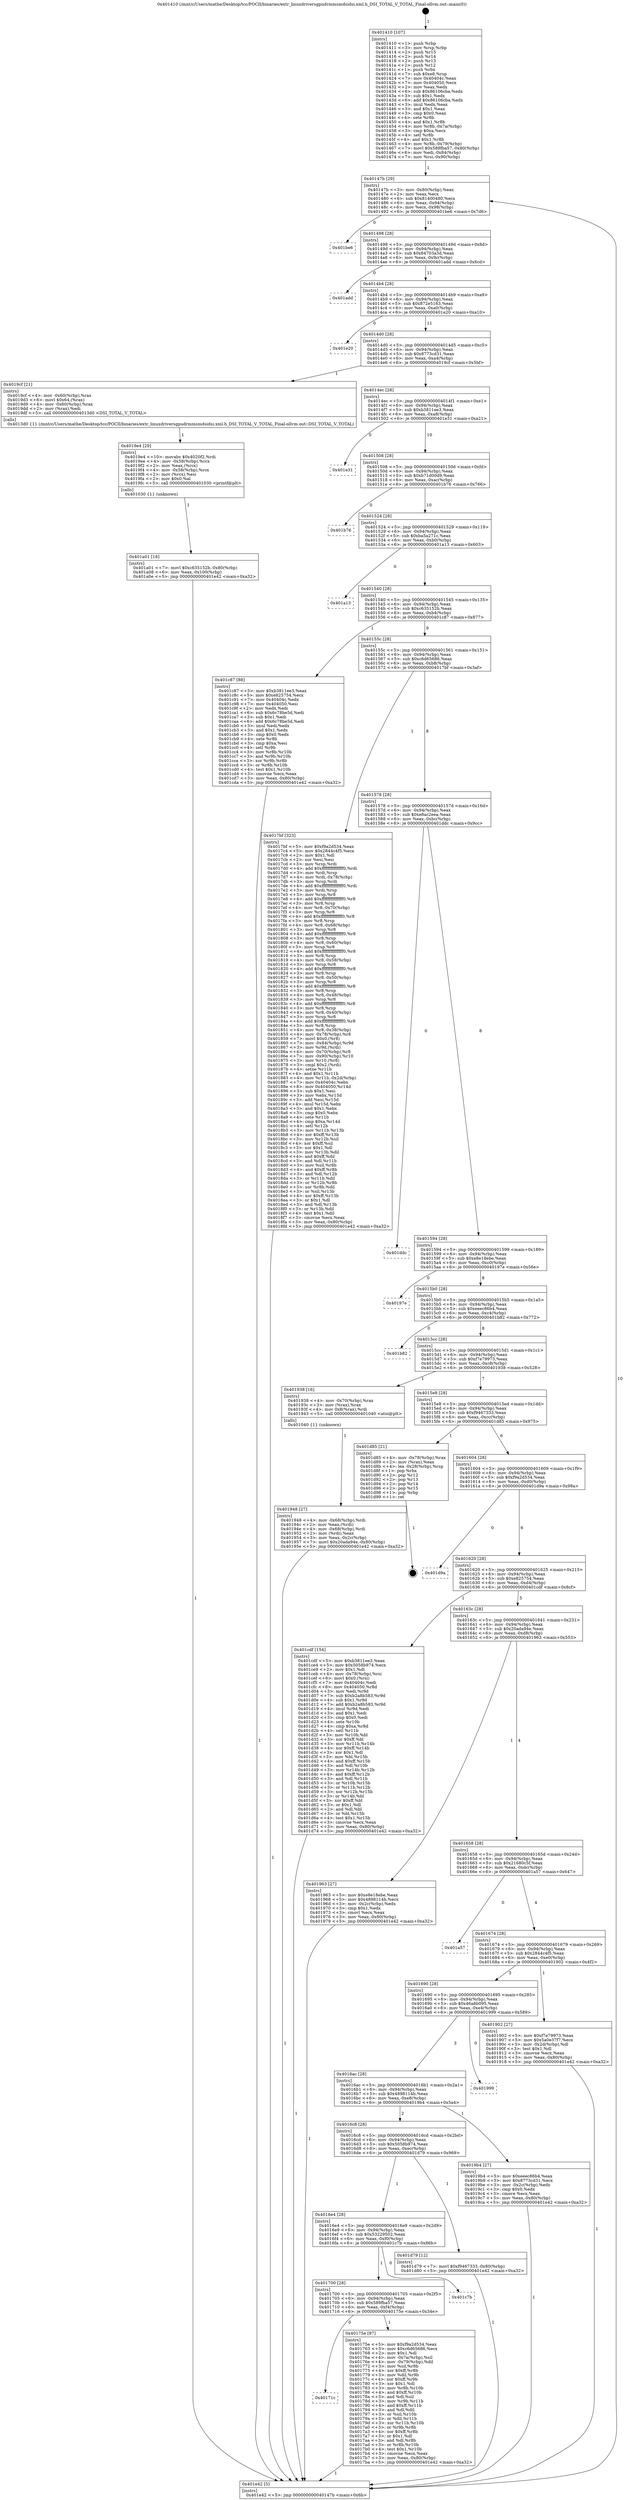digraph "0x401410" {
  label = "0x401410 (/mnt/c/Users/mathe/Desktop/tcc/POCII/binaries/extr_linuxdriversgpudrmmsmdsidsi.xml.h_DSI_TOTAL_V_TOTAL_Final-ollvm.out::main(0))"
  labelloc = "t"
  node[shape=record]

  Entry [label="",width=0.3,height=0.3,shape=circle,fillcolor=black,style=filled]
  "0x40147b" [label="{
     0x40147b [29]\l
     | [instrs]\l
     &nbsp;&nbsp;0x40147b \<+3\>: mov -0x80(%rbp),%eax\l
     &nbsp;&nbsp;0x40147e \<+2\>: mov %eax,%ecx\l
     &nbsp;&nbsp;0x401480 \<+6\>: sub $0x81400480,%ecx\l
     &nbsp;&nbsp;0x401486 \<+6\>: mov %eax,-0x94(%rbp)\l
     &nbsp;&nbsp;0x40148c \<+6\>: mov %ecx,-0x98(%rbp)\l
     &nbsp;&nbsp;0x401492 \<+6\>: je 0000000000401be6 \<main+0x7d6\>\l
  }"]
  "0x401be6" [label="{
     0x401be6\l
  }", style=dashed]
  "0x401498" [label="{
     0x401498 [28]\l
     | [instrs]\l
     &nbsp;&nbsp;0x401498 \<+5\>: jmp 000000000040149d \<main+0x8d\>\l
     &nbsp;&nbsp;0x40149d \<+6\>: mov -0x94(%rbp),%eax\l
     &nbsp;&nbsp;0x4014a3 \<+5\>: sub $0x84703a3d,%eax\l
     &nbsp;&nbsp;0x4014a8 \<+6\>: mov %eax,-0x9c(%rbp)\l
     &nbsp;&nbsp;0x4014ae \<+6\>: je 0000000000401add \<main+0x6cd\>\l
  }"]
  Exit [label="",width=0.3,height=0.3,shape=circle,fillcolor=black,style=filled,peripheries=2]
  "0x401add" [label="{
     0x401add\l
  }", style=dashed]
  "0x4014b4" [label="{
     0x4014b4 [28]\l
     | [instrs]\l
     &nbsp;&nbsp;0x4014b4 \<+5\>: jmp 00000000004014b9 \<main+0xa9\>\l
     &nbsp;&nbsp;0x4014b9 \<+6\>: mov -0x94(%rbp),%eax\l
     &nbsp;&nbsp;0x4014bf \<+5\>: sub $0x872e5163,%eax\l
     &nbsp;&nbsp;0x4014c4 \<+6\>: mov %eax,-0xa0(%rbp)\l
     &nbsp;&nbsp;0x4014ca \<+6\>: je 0000000000401e20 \<main+0xa10\>\l
  }"]
  "0x401a01" [label="{
     0x401a01 [18]\l
     | [instrs]\l
     &nbsp;&nbsp;0x401a01 \<+7\>: movl $0xc635152b,-0x80(%rbp)\l
     &nbsp;&nbsp;0x401a08 \<+6\>: mov %eax,-0x100(%rbp)\l
     &nbsp;&nbsp;0x401a0e \<+5\>: jmp 0000000000401e42 \<main+0xa32\>\l
  }"]
  "0x401e20" [label="{
     0x401e20\l
  }", style=dashed]
  "0x4014d0" [label="{
     0x4014d0 [28]\l
     | [instrs]\l
     &nbsp;&nbsp;0x4014d0 \<+5\>: jmp 00000000004014d5 \<main+0xc5\>\l
     &nbsp;&nbsp;0x4014d5 \<+6\>: mov -0x94(%rbp),%eax\l
     &nbsp;&nbsp;0x4014db \<+5\>: sub $0x8773cd31,%eax\l
     &nbsp;&nbsp;0x4014e0 \<+6\>: mov %eax,-0xa4(%rbp)\l
     &nbsp;&nbsp;0x4014e6 \<+6\>: je 00000000004019cf \<main+0x5bf\>\l
  }"]
  "0x4019e4" [label="{
     0x4019e4 [29]\l
     | [instrs]\l
     &nbsp;&nbsp;0x4019e4 \<+10\>: movabs $0x4020f2,%rdi\l
     &nbsp;&nbsp;0x4019ee \<+4\>: mov -0x58(%rbp),%rcx\l
     &nbsp;&nbsp;0x4019f2 \<+2\>: mov %eax,(%rcx)\l
     &nbsp;&nbsp;0x4019f4 \<+4\>: mov -0x58(%rbp),%rcx\l
     &nbsp;&nbsp;0x4019f8 \<+2\>: mov (%rcx),%esi\l
     &nbsp;&nbsp;0x4019fa \<+2\>: mov $0x0,%al\l
     &nbsp;&nbsp;0x4019fc \<+5\>: call 0000000000401030 \<printf@plt\>\l
     | [calls]\l
     &nbsp;&nbsp;0x401030 \{1\} (unknown)\l
  }"]
  "0x4019cf" [label="{
     0x4019cf [21]\l
     | [instrs]\l
     &nbsp;&nbsp;0x4019cf \<+4\>: mov -0x60(%rbp),%rax\l
     &nbsp;&nbsp;0x4019d3 \<+6\>: movl $0x64,(%rax)\l
     &nbsp;&nbsp;0x4019d9 \<+4\>: mov -0x60(%rbp),%rax\l
     &nbsp;&nbsp;0x4019dd \<+2\>: mov (%rax),%edi\l
     &nbsp;&nbsp;0x4019df \<+5\>: call 00000000004013d0 \<DSI_TOTAL_V_TOTAL\>\l
     | [calls]\l
     &nbsp;&nbsp;0x4013d0 \{1\} (/mnt/c/Users/mathe/Desktop/tcc/POCII/binaries/extr_linuxdriversgpudrmmsmdsidsi.xml.h_DSI_TOTAL_V_TOTAL_Final-ollvm.out::DSI_TOTAL_V_TOTAL)\l
  }"]
  "0x4014ec" [label="{
     0x4014ec [28]\l
     | [instrs]\l
     &nbsp;&nbsp;0x4014ec \<+5\>: jmp 00000000004014f1 \<main+0xe1\>\l
     &nbsp;&nbsp;0x4014f1 \<+6\>: mov -0x94(%rbp),%eax\l
     &nbsp;&nbsp;0x4014f7 \<+5\>: sub $0xb3811ee3,%eax\l
     &nbsp;&nbsp;0x4014fc \<+6\>: mov %eax,-0xa8(%rbp)\l
     &nbsp;&nbsp;0x401502 \<+6\>: je 0000000000401e31 \<main+0xa21\>\l
  }"]
  "0x401948" [label="{
     0x401948 [27]\l
     | [instrs]\l
     &nbsp;&nbsp;0x401948 \<+4\>: mov -0x68(%rbp),%rdi\l
     &nbsp;&nbsp;0x40194c \<+2\>: mov %eax,(%rdi)\l
     &nbsp;&nbsp;0x40194e \<+4\>: mov -0x68(%rbp),%rdi\l
     &nbsp;&nbsp;0x401952 \<+2\>: mov (%rdi),%eax\l
     &nbsp;&nbsp;0x401954 \<+3\>: mov %eax,-0x2c(%rbp)\l
     &nbsp;&nbsp;0x401957 \<+7\>: movl $0x20ada94e,-0x80(%rbp)\l
     &nbsp;&nbsp;0x40195e \<+5\>: jmp 0000000000401e42 \<main+0xa32\>\l
  }"]
  "0x401e31" [label="{
     0x401e31\l
  }", style=dashed]
  "0x401508" [label="{
     0x401508 [28]\l
     | [instrs]\l
     &nbsp;&nbsp;0x401508 \<+5\>: jmp 000000000040150d \<main+0xfd\>\l
     &nbsp;&nbsp;0x40150d \<+6\>: mov -0x94(%rbp),%eax\l
     &nbsp;&nbsp;0x401513 \<+5\>: sub $0xb71d00d9,%eax\l
     &nbsp;&nbsp;0x401518 \<+6\>: mov %eax,-0xac(%rbp)\l
     &nbsp;&nbsp;0x40151e \<+6\>: je 0000000000401b76 \<main+0x766\>\l
  }"]
  "0x401410" [label="{
     0x401410 [107]\l
     | [instrs]\l
     &nbsp;&nbsp;0x401410 \<+1\>: push %rbp\l
     &nbsp;&nbsp;0x401411 \<+3\>: mov %rsp,%rbp\l
     &nbsp;&nbsp;0x401414 \<+2\>: push %r15\l
     &nbsp;&nbsp;0x401416 \<+2\>: push %r14\l
     &nbsp;&nbsp;0x401418 \<+2\>: push %r13\l
     &nbsp;&nbsp;0x40141a \<+2\>: push %r12\l
     &nbsp;&nbsp;0x40141c \<+1\>: push %rbx\l
     &nbsp;&nbsp;0x40141d \<+7\>: sub $0xe8,%rsp\l
     &nbsp;&nbsp;0x401424 \<+7\>: mov 0x40404c,%eax\l
     &nbsp;&nbsp;0x40142b \<+7\>: mov 0x404050,%ecx\l
     &nbsp;&nbsp;0x401432 \<+2\>: mov %eax,%edx\l
     &nbsp;&nbsp;0x401434 \<+6\>: sub $0x86106cba,%edx\l
     &nbsp;&nbsp;0x40143a \<+3\>: sub $0x1,%edx\l
     &nbsp;&nbsp;0x40143d \<+6\>: add $0x86106cba,%edx\l
     &nbsp;&nbsp;0x401443 \<+3\>: imul %edx,%eax\l
     &nbsp;&nbsp;0x401446 \<+3\>: and $0x1,%eax\l
     &nbsp;&nbsp;0x401449 \<+3\>: cmp $0x0,%eax\l
     &nbsp;&nbsp;0x40144c \<+4\>: sete %r8b\l
     &nbsp;&nbsp;0x401450 \<+4\>: and $0x1,%r8b\l
     &nbsp;&nbsp;0x401454 \<+4\>: mov %r8b,-0x7a(%rbp)\l
     &nbsp;&nbsp;0x401458 \<+3\>: cmp $0xa,%ecx\l
     &nbsp;&nbsp;0x40145b \<+4\>: setl %r8b\l
     &nbsp;&nbsp;0x40145f \<+4\>: and $0x1,%r8b\l
     &nbsp;&nbsp;0x401463 \<+4\>: mov %r8b,-0x79(%rbp)\l
     &nbsp;&nbsp;0x401467 \<+7\>: movl $0x589fba57,-0x80(%rbp)\l
     &nbsp;&nbsp;0x40146e \<+6\>: mov %edi,-0x84(%rbp)\l
     &nbsp;&nbsp;0x401474 \<+7\>: mov %rsi,-0x90(%rbp)\l
  }"]
  "0x401b76" [label="{
     0x401b76\l
  }", style=dashed]
  "0x401524" [label="{
     0x401524 [28]\l
     | [instrs]\l
     &nbsp;&nbsp;0x401524 \<+5\>: jmp 0000000000401529 \<main+0x119\>\l
     &nbsp;&nbsp;0x401529 \<+6\>: mov -0x94(%rbp),%eax\l
     &nbsp;&nbsp;0x40152f \<+5\>: sub $0xba5a271c,%eax\l
     &nbsp;&nbsp;0x401534 \<+6\>: mov %eax,-0xb0(%rbp)\l
     &nbsp;&nbsp;0x40153a \<+6\>: je 0000000000401a13 \<main+0x603\>\l
  }"]
  "0x401e42" [label="{
     0x401e42 [5]\l
     | [instrs]\l
     &nbsp;&nbsp;0x401e42 \<+5\>: jmp 000000000040147b \<main+0x6b\>\l
  }"]
  "0x401a13" [label="{
     0x401a13\l
  }", style=dashed]
  "0x401540" [label="{
     0x401540 [28]\l
     | [instrs]\l
     &nbsp;&nbsp;0x401540 \<+5\>: jmp 0000000000401545 \<main+0x135\>\l
     &nbsp;&nbsp;0x401545 \<+6\>: mov -0x94(%rbp),%eax\l
     &nbsp;&nbsp;0x40154b \<+5\>: sub $0xc635152b,%eax\l
     &nbsp;&nbsp;0x401550 \<+6\>: mov %eax,-0xb4(%rbp)\l
     &nbsp;&nbsp;0x401556 \<+6\>: je 0000000000401c87 \<main+0x877\>\l
  }"]
  "0x40171c" [label="{
     0x40171c\l
  }", style=dashed]
  "0x401c87" [label="{
     0x401c87 [88]\l
     | [instrs]\l
     &nbsp;&nbsp;0x401c87 \<+5\>: mov $0xb3811ee3,%eax\l
     &nbsp;&nbsp;0x401c8c \<+5\>: mov $0xe825754,%ecx\l
     &nbsp;&nbsp;0x401c91 \<+7\>: mov 0x40404c,%edx\l
     &nbsp;&nbsp;0x401c98 \<+7\>: mov 0x404050,%esi\l
     &nbsp;&nbsp;0x401c9f \<+2\>: mov %edx,%edi\l
     &nbsp;&nbsp;0x401ca1 \<+6\>: sub $0x6c78be5d,%edi\l
     &nbsp;&nbsp;0x401ca7 \<+3\>: sub $0x1,%edi\l
     &nbsp;&nbsp;0x401caa \<+6\>: add $0x6c78be5d,%edi\l
     &nbsp;&nbsp;0x401cb0 \<+3\>: imul %edi,%edx\l
     &nbsp;&nbsp;0x401cb3 \<+3\>: and $0x1,%edx\l
     &nbsp;&nbsp;0x401cb6 \<+3\>: cmp $0x0,%edx\l
     &nbsp;&nbsp;0x401cb9 \<+4\>: sete %r8b\l
     &nbsp;&nbsp;0x401cbd \<+3\>: cmp $0xa,%esi\l
     &nbsp;&nbsp;0x401cc0 \<+4\>: setl %r9b\l
     &nbsp;&nbsp;0x401cc4 \<+3\>: mov %r8b,%r10b\l
     &nbsp;&nbsp;0x401cc7 \<+3\>: and %r9b,%r10b\l
     &nbsp;&nbsp;0x401cca \<+3\>: xor %r9b,%r8b\l
     &nbsp;&nbsp;0x401ccd \<+3\>: or %r8b,%r10b\l
     &nbsp;&nbsp;0x401cd0 \<+4\>: test $0x1,%r10b\l
     &nbsp;&nbsp;0x401cd4 \<+3\>: cmovne %ecx,%eax\l
     &nbsp;&nbsp;0x401cd7 \<+3\>: mov %eax,-0x80(%rbp)\l
     &nbsp;&nbsp;0x401cda \<+5\>: jmp 0000000000401e42 \<main+0xa32\>\l
  }"]
  "0x40155c" [label="{
     0x40155c [28]\l
     | [instrs]\l
     &nbsp;&nbsp;0x40155c \<+5\>: jmp 0000000000401561 \<main+0x151\>\l
     &nbsp;&nbsp;0x401561 \<+6\>: mov -0x94(%rbp),%eax\l
     &nbsp;&nbsp;0x401567 \<+5\>: sub $0xc6d65686,%eax\l
     &nbsp;&nbsp;0x40156c \<+6\>: mov %eax,-0xb8(%rbp)\l
     &nbsp;&nbsp;0x401572 \<+6\>: je 00000000004017bf \<main+0x3af\>\l
  }"]
  "0x40175e" [label="{
     0x40175e [97]\l
     | [instrs]\l
     &nbsp;&nbsp;0x40175e \<+5\>: mov $0xf9a2d534,%eax\l
     &nbsp;&nbsp;0x401763 \<+5\>: mov $0xc6d65686,%ecx\l
     &nbsp;&nbsp;0x401768 \<+2\>: mov $0x1,%dl\l
     &nbsp;&nbsp;0x40176a \<+4\>: mov -0x7a(%rbp),%sil\l
     &nbsp;&nbsp;0x40176e \<+4\>: mov -0x79(%rbp),%dil\l
     &nbsp;&nbsp;0x401772 \<+3\>: mov %sil,%r8b\l
     &nbsp;&nbsp;0x401775 \<+4\>: xor $0xff,%r8b\l
     &nbsp;&nbsp;0x401779 \<+3\>: mov %dil,%r9b\l
     &nbsp;&nbsp;0x40177c \<+4\>: xor $0xff,%r9b\l
     &nbsp;&nbsp;0x401780 \<+3\>: xor $0x1,%dl\l
     &nbsp;&nbsp;0x401783 \<+3\>: mov %r8b,%r10b\l
     &nbsp;&nbsp;0x401786 \<+4\>: and $0xff,%r10b\l
     &nbsp;&nbsp;0x40178a \<+3\>: and %dl,%sil\l
     &nbsp;&nbsp;0x40178d \<+3\>: mov %r9b,%r11b\l
     &nbsp;&nbsp;0x401790 \<+4\>: and $0xff,%r11b\l
     &nbsp;&nbsp;0x401794 \<+3\>: and %dl,%dil\l
     &nbsp;&nbsp;0x401797 \<+3\>: or %sil,%r10b\l
     &nbsp;&nbsp;0x40179a \<+3\>: or %dil,%r11b\l
     &nbsp;&nbsp;0x40179d \<+3\>: xor %r11b,%r10b\l
     &nbsp;&nbsp;0x4017a0 \<+3\>: or %r9b,%r8b\l
     &nbsp;&nbsp;0x4017a3 \<+4\>: xor $0xff,%r8b\l
     &nbsp;&nbsp;0x4017a7 \<+3\>: or $0x1,%dl\l
     &nbsp;&nbsp;0x4017aa \<+3\>: and %dl,%r8b\l
     &nbsp;&nbsp;0x4017ad \<+3\>: or %r8b,%r10b\l
     &nbsp;&nbsp;0x4017b0 \<+4\>: test $0x1,%r10b\l
     &nbsp;&nbsp;0x4017b4 \<+3\>: cmovne %ecx,%eax\l
     &nbsp;&nbsp;0x4017b7 \<+3\>: mov %eax,-0x80(%rbp)\l
     &nbsp;&nbsp;0x4017ba \<+5\>: jmp 0000000000401e42 \<main+0xa32\>\l
  }"]
  "0x4017bf" [label="{
     0x4017bf [323]\l
     | [instrs]\l
     &nbsp;&nbsp;0x4017bf \<+5\>: mov $0xf9a2d534,%eax\l
     &nbsp;&nbsp;0x4017c4 \<+5\>: mov $0x2844c4f5,%ecx\l
     &nbsp;&nbsp;0x4017c9 \<+2\>: mov $0x1,%dl\l
     &nbsp;&nbsp;0x4017cb \<+2\>: xor %esi,%esi\l
     &nbsp;&nbsp;0x4017cd \<+3\>: mov %rsp,%rdi\l
     &nbsp;&nbsp;0x4017d0 \<+4\>: add $0xfffffffffffffff0,%rdi\l
     &nbsp;&nbsp;0x4017d4 \<+3\>: mov %rdi,%rsp\l
     &nbsp;&nbsp;0x4017d7 \<+4\>: mov %rdi,-0x78(%rbp)\l
     &nbsp;&nbsp;0x4017db \<+3\>: mov %rsp,%rdi\l
     &nbsp;&nbsp;0x4017de \<+4\>: add $0xfffffffffffffff0,%rdi\l
     &nbsp;&nbsp;0x4017e2 \<+3\>: mov %rdi,%rsp\l
     &nbsp;&nbsp;0x4017e5 \<+3\>: mov %rsp,%r8\l
     &nbsp;&nbsp;0x4017e8 \<+4\>: add $0xfffffffffffffff0,%r8\l
     &nbsp;&nbsp;0x4017ec \<+3\>: mov %r8,%rsp\l
     &nbsp;&nbsp;0x4017ef \<+4\>: mov %r8,-0x70(%rbp)\l
     &nbsp;&nbsp;0x4017f3 \<+3\>: mov %rsp,%r8\l
     &nbsp;&nbsp;0x4017f6 \<+4\>: add $0xfffffffffffffff0,%r8\l
     &nbsp;&nbsp;0x4017fa \<+3\>: mov %r8,%rsp\l
     &nbsp;&nbsp;0x4017fd \<+4\>: mov %r8,-0x68(%rbp)\l
     &nbsp;&nbsp;0x401801 \<+3\>: mov %rsp,%r8\l
     &nbsp;&nbsp;0x401804 \<+4\>: add $0xfffffffffffffff0,%r8\l
     &nbsp;&nbsp;0x401808 \<+3\>: mov %r8,%rsp\l
     &nbsp;&nbsp;0x40180b \<+4\>: mov %r8,-0x60(%rbp)\l
     &nbsp;&nbsp;0x40180f \<+3\>: mov %rsp,%r8\l
     &nbsp;&nbsp;0x401812 \<+4\>: add $0xfffffffffffffff0,%r8\l
     &nbsp;&nbsp;0x401816 \<+3\>: mov %r8,%rsp\l
     &nbsp;&nbsp;0x401819 \<+4\>: mov %r8,-0x58(%rbp)\l
     &nbsp;&nbsp;0x40181d \<+3\>: mov %rsp,%r8\l
     &nbsp;&nbsp;0x401820 \<+4\>: add $0xfffffffffffffff0,%r8\l
     &nbsp;&nbsp;0x401824 \<+3\>: mov %r8,%rsp\l
     &nbsp;&nbsp;0x401827 \<+4\>: mov %r8,-0x50(%rbp)\l
     &nbsp;&nbsp;0x40182b \<+3\>: mov %rsp,%r8\l
     &nbsp;&nbsp;0x40182e \<+4\>: add $0xfffffffffffffff0,%r8\l
     &nbsp;&nbsp;0x401832 \<+3\>: mov %r8,%rsp\l
     &nbsp;&nbsp;0x401835 \<+4\>: mov %r8,-0x48(%rbp)\l
     &nbsp;&nbsp;0x401839 \<+3\>: mov %rsp,%r8\l
     &nbsp;&nbsp;0x40183c \<+4\>: add $0xfffffffffffffff0,%r8\l
     &nbsp;&nbsp;0x401840 \<+3\>: mov %r8,%rsp\l
     &nbsp;&nbsp;0x401843 \<+4\>: mov %r8,-0x40(%rbp)\l
     &nbsp;&nbsp;0x401847 \<+3\>: mov %rsp,%r8\l
     &nbsp;&nbsp;0x40184a \<+4\>: add $0xfffffffffffffff0,%r8\l
     &nbsp;&nbsp;0x40184e \<+3\>: mov %r8,%rsp\l
     &nbsp;&nbsp;0x401851 \<+4\>: mov %r8,-0x38(%rbp)\l
     &nbsp;&nbsp;0x401855 \<+4\>: mov -0x78(%rbp),%r8\l
     &nbsp;&nbsp;0x401859 \<+7\>: movl $0x0,(%r8)\l
     &nbsp;&nbsp;0x401860 \<+7\>: mov -0x84(%rbp),%r9d\l
     &nbsp;&nbsp;0x401867 \<+3\>: mov %r9d,(%rdi)\l
     &nbsp;&nbsp;0x40186a \<+4\>: mov -0x70(%rbp),%r8\l
     &nbsp;&nbsp;0x40186e \<+7\>: mov -0x90(%rbp),%r10\l
     &nbsp;&nbsp;0x401875 \<+3\>: mov %r10,(%r8)\l
     &nbsp;&nbsp;0x401878 \<+3\>: cmpl $0x2,(%rdi)\l
     &nbsp;&nbsp;0x40187b \<+4\>: setne %r11b\l
     &nbsp;&nbsp;0x40187f \<+4\>: and $0x1,%r11b\l
     &nbsp;&nbsp;0x401883 \<+4\>: mov %r11b,-0x2d(%rbp)\l
     &nbsp;&nbsp;0x401887 \<+7\>: mov 0x40404c,%ebx\l
     &nbsp;&nbsp;0x40188e \<+8\>: mov 0x404050,%r14d\l
     &nbsp;&nbsp;0x401896 \<+3\>: sub $0x1,%esi\l
     &nbsp;&nbsp;0x401899 \<+3\>: mov %ebx,%r15d\l
     &nbsp;&nbsp;0x40189c \<+3\>: add %esi,%r15d\l
     &nbsp;&nbsp;0x40189f \<+4\>: imul %r15d,%ebx\l
     &nbsp;&nbsp;0x4018a3 \<+3\>: and $0x1,%ebx\l
     &nbsp;&nbsp;0x4018a6 \<+3\>: cmp $0x0,%ebx\l
     &nbsp;&nbsp;0x4018a9 \<+4\>: sete %r11b\l
     &nbsp;&nbsp;0x4018ad \<+4\>: cmp $0xa,%r14d\l
     &nbsp;&nbsp;0x4018b1 \<+4\>: setl %r12b\l
     &nbsp;&nbsp;0x4018b5 \<+3\>: mov %r11b,%r13b\l
     &nbsp;&nbsp;0x4018b8 \<+4\>: xor $0xff,%r13b\l
     &nbsp;&nbsp;0x4018bc \<+3\>: mov %r12b,%sil\l
     &nbsp;&nbsp;0x4018bf \<+4\>: xor $0xff,%sil\l
     &nbsp;&nbsp;0x4018c3 \<+3\>: xor $0x1,%dl\l
     &nbsp;&nbsp;0x4018c6 \<+3\>: mov %r13b,%dil\l
     &nbsp;&nbsp;0x4018c9 \<+4\>: and $0xff,%dil\l
     &nbsp;&nbsp;0x4018cd \<+3\>: and %dl,%r11b\l
     &nbsp;&nbsp;0x4018d0 \<+3\>: mov %sil,%r8b\l
     &nbsp;&nbsp;0x4018d3 \<+4\>: and $0xff,%r8b\l
     &nbsp;&nbsp;0x4018d7 \<+3\>: and %dl,%r12b\l
     &nbsp;&nbsp;0x4018da \<+3\>: or %r11b,%dil\l
     &nbsp;&nbsp;0x4018dd \<+3\>: or %r12b,%r8b\l
     &nbsp;&nbsp;0x4018e0 \<+3\>: xor %r8b,%dil\l
     &nbsp;&nbsp;0x4018e3 \<+3\>: or %sil,%r13b\l
     &nbsp;&nbsp;0x4018e6 \<+4\>: xor $0xff,%r13b\l
     &nbsp;&nbsp;0x4018ea \<+3\>: or $0x1,%dl\l
     &nbsp;&nbsp;0x4018ed \<+3\>: and %dl,%r13b\l
     &nbsp;&nbsp;0x4018f0 \<+3\>: or %r13b,%dil\l
     &nbsp;&nbsp;0x4018f3 \<+4\>: test $0x1,%dil\l
     &nbsp;&nbsp;0x4018f7 \<+3\>: cmovne %ecx,%eax\l
     &nbsp;&nbsp;0x4018fa \<+3\>: mov %eax,-0x80(%rbp)\l
     &nbsp;&nbsp;0x4018fd \<+5\>: jmp 0000000000401e42 \<main+0xa32\>\l
  }"]
  "0x401578" [label="{
     0x401578 [28]\l
     | [instrs]\l
     &nbsp;&nbsp;0x401578 \<+5\>: jmp 000000000040157d \<main+0x16d\>\l
     &nbsp;&nbsp;0x40157d \<+6\>: mov -0x94(%rbp),%eax\l
     &nbsp;&nbsp;0x401583 \<+5\>: sub $0xe8ac2eea,%eax\l
     &nbsp;&nbsp;0x401588 \<+6\>: mov %eax,-0xbc(%rbp)\l
     &nbsp;&nbsp;0x40158e \<+6\>: je 0000000000401ddc \<main+0x9cc\>\l
  }"]
  "0x401700" [label="{
     0x401700 [28]\l
     | [instrs]\l
     &nbsp;&nbsp;0x401700 \<+5\>: jmp 0000000000401705 \<main+0x2f5\>\l
     &nbsp;&nbsp;0x401705 \<+6\>: mov -0x94(%rbp),%eax\l
     &nbsp;&nbsp;0x40170b \<+5\>: sub $0x589fba57,%eax\l
     &nbsp;&nbsp;0x401710 \<+6\>: mov %eax,-0xf4(%rbp)\l
     &nbsp;&nbsp;0x401716 \<+6\>: je 000000000040175e \<main+0x34e\>\l
  }"]
  "0x401ddc" [label="{
     0x401ddc\l
  }", style=dashed]
  "0x401594" [label="{
     0x401594 [28]\l
     | [instrs]\l
     &nbsp;&nbsp;0x401594 \<+5\>: jmp 0000000000401599 \<main+0x189\>\l
     &nbsp;&nbsp;0x401599 \<+6\>: mov -0x94(%rbp),%eax\l
     &nbsp;&nbsp;0x40159f \<+5\>: sub $0xe8e18ebe,%eax\l
     &nbsp;&nbsp;0x4015a4 \<+6\>: mov %eax,-0xc0(%rbp)\l
     &nbsp;&nbsp;0x4015aa \<+6\>: je 000000000040197e \<main+0x56e\>\l
  }"]
  "0x401c7b" [label="{
     0x401c7b\l
  }", style=dashed]
  "0x40197e" [label="{
     0x40197e\l
  }", style=dashed]
  "0x4015b0" [label="{
     0x4015b0 [28]\l
     | [instrs]\l
     &nbsp;&nbsp;0x4015b0 \<+5\>: jmp 00000000004015b5 \<main+0x1a5\>\l
     &nbsp;&nbsp;0x4015b5 \<+6\>: mov -0x94(%rbp),%eax\l
     &nbsp;&nbsp;0x4015bb \<+5\>: sub $0xeeec86b4,%eax\l
     &nbsp;&nbsp;0x4015c0 \<+6\>: mov %eax,-0xc4(%rbp)\l
     &nbsp;&nbsp;0x4015c6 \<+6\>: je 0000000000401b82 \<main+0x772\>\l
  }"]
  "0x4016e4" [label="{
     0x4016e4 [28]\l
     | [instrs]\l
     &nbsp;&nbsp;0x4016e4 \<+5\>: jmp 00000000004016e9 \<main+0x2d9\>\l
     &nbsp;&nbsp;0x4016e9 \<+6\>: mov -0x94(%rbp),%eax\l
     &nbsp;&nbsp;0x4016ef \<+5\>: sub $0x53229502,%eax\l
     &nbsp;&nbsp;0x4016f4 \<+6\>: mov %eax,-0xf0(%rbp)\l
     &nbsp;&nbsp;0x4016fa \<+6\>: je 0000000000401c7b \<main+0x86b\>\l
  }"]
  "0x401b82" [label="{
     0x401b82\l
  }", style=dashed]
  "0x4015cc" [label="{
     0x4015cc [28]\l
     | [instrs]\l
     &nbsp;&nbsp;0x4015cc \<+5\>: jmp 00000000004015d1 \<main+0x1c1\>\l
     &nbsp;&nbsp;0x4015d1 \<+6\>: mov -0x94(%rbp),%eax\l
     &nbsp;&nbsp;0x4015d7 \<+5\>: sub $0xf7e79973,%eax\l
     &nbsp;&nbsp;0x4015dc \<+6\>: mov %eax,-0xc8(%rbp)\l
     &nbsp;&nbsp;0x4015e2 \<+6\>: je 0000000000401938 \<main+0x528\>\l
  }"]
  "0x401d79" [label="{
     0x401d79 [12]\l
     | [instrs]\l
     &nbsp;&nbsp;0x401d79 \<+7\>: movl $0xf9467333,-0x80(%rbp)\l
     &nbsp;&nbsp;0x401d80 \<+5\>: jmp 0000000000401e42 \<main+0xa32\>\l
  }"]
  "0x401938" [label="{
     0x401938 [16]\l
     | [instrs]\l
     &nbsp;&nbsp;0x401938 \<+4\>: mov -0x70(%rbp),%rax\l
     &nbsp;&nbsp;0x40193c \<+3\>: mov (%rax),%rax\l
     &nbsp;&nbsp;0x40193f \<+4\>: mov 0x8(%rax),%rdi\l
     &nbsp;&nbsp;0x401943 \<+5\>: call 0000000000401040 \<atoi@plt\>\l
     | [calls]\l
     &nbsp;&nbsp;0x401040 \{1\} (unknown)\l
  }"]
  "0x4015e8" [label="{
     0x4015e8 [28]\l
     | [instrs]\l
     &nbsp;&nbsp;0x4015e8 \<+5\>: jmp 00000000004015ed \<main+0x1dd\>\l
     &nbsp;&nbsp;0x4015ed \<+6\>: mov -0x94(%rbp),%eax\l
     &nbsp;&nbsp;0x4015f3 \<+5\>: sub $0xf9467333,%eax\l
     &nbsp;&nbsp;0x4015f8 \<+6\>: mov %eax,-0xcc(%rbp)\l
     &nbsp;&nbsp;0x4015fe \<+6\>: je 0000000000401d85 \<main+0x975\>\l
  }"]
  "0x4016c8" [label="{
     0x4016c8 [28]\l
     | [instrs]\l
     &nbsp;&nbsp;0x4016c8 \<+5\>: jmp 00000000004016cd \<main+0x2bd\>\l
     &nbsp;&nbsp;0x4016cd \<+6\>: mov -0x94(%rbp),%eax\l
     &nbsp;&nbsp;0x4016d3 \<+5\>: sub $0x5058b974,%eax\l
     &nbsp;&nbsp;0x4016d8 \<+6\>: mov %eax,-0xec(%rbp)\l
     &nbsp;&nbsp;0x4016de \<+6\>: je 0000000000401d79 \<main+0x969\>\l
  }"]
  "0x401d85" [label="{
     0x401d85 [21]\l
     | [instrs]\l
     &nbsp;&nbsp;0x401d85 \<+4\>: mov -0x78(%rbp),%rax\l
     &nbsp;&nbsp;0x401d89 \<+2\>: mov (%rax),%eax\l
     &nbsp;&nbsp;0x401d8b \<+4\>: lea -0x28(%rbp),%rsp\l
     &nbsp;&nbsp;0x401d8f \<+1\>: pop %rbx\l
     &nbsp;&nbsp;0x401d90 \<+2\>: pop %r12\l
     &nbsp;&nbsp;0x401d92 \<+2\>: pop %r13\l
     &nbsp;&nbsp;0x401d94 \<+2\>: pop %r14\l
     &nbsp;&nbsp;0x401d96 \<+2\>: pop %r15\l
     &nbsp;&nbsp;0x401d98 \<+1\>: pop %rbp\l
     &nbsp;&nbsp;0x401d99 \<+1\>: ret\l
  }"]
  "0x401604" [label="{
     0x401604 [28]\l
     | [instrs]\l
     &nbsp;&nbsp;0x401604 \<+5\>: jmp 0000000000401609 \<main+0x1f9\>\l
     &nbsp;&nbsp;0x401609 \<+6\>: mov -0x94(%rbp),%eax\l
     &nbsp;&nbsp;0x40160f \<+5\>: sub $0xf9a2d534,%eax\l
     &nbsp;&nbsp;0x401614 \<+6\>: mov %eax,-0xd0(%rbp)\l
     &nbsp;&nbsp;0x40161a \<+6\>: je 0000000000401d9a \<main+0x98a\>\l
  }"]
  "0x4019b4" [label="{
     0x4019b4 [27]\l
     | [instrs]\l
     &nbsp;&nbsp;0x4019b4 \<+5\>: mov $0xeeec86b4,%eax\l
     &nbsp;&nbsp;0x4019b9 \<+5\>: mov $0x8773cd31,%ecx\l
     &nbsp;&nbsp;0x4019be \<+3\>: mov -0x2c(%rbp),%edx\l
     &nbsp;&nbsp;0x4019c1 \<+3\>: cmp $0x0,%edx\l
     &nbsp;&nbsp;0x4019c4 \<+3\>: cmove %ecx,%eax\l
     &nbsp;&nbsp;0x4019c7 \<+3\>: mov %eax,-0x80(%rbp)\l
     &nbsp;&nbsp;0x4019ca \<+5\>: jmp 0000000000401e42 \<main+0xa32\>\l
  }"]
  "0x401d9a" [label="{
     0x401d9a\l
  }", style=dashed]
  "0x401620" [label="{
     0x401620 [28]\l
     | [instrs]\l
     &nbsp;&nbsp;0x401620 \<+5\>: jmp 0000000000401625 \<main+0x215\>\l
     &nbsp;&nbsp;0x401625 \<+6\>: mov -0x94(%rbp),%eax\l
     &nbsp;&nbsp;0x40162b \<+5\>: sub $0xe825754,%eax\l
     &nbsp;&nbsp;0x401630 \<+6\>: mov %eax,-0xd4(%rbp)\l
     &nbsp;&nbsp;0x401636 \<+6\>: je 0000000000401cdf \<main+0x8cf\>\l
  }"]
  "0x4016ac" [label="{
     0x4016ac [28]\l
     | [instrs]\l
     &nbsp;&nbsp;0x4016ac \<+5\>: jmp 00000000004016b1 \<main+0x2a1\>\l
     &nbsp;&nbsp;0x4016b1 \<+6\>: mov -0x94(%rbp),%eax\l
     &nbsp;&nbsp;0x4016b7 \<+5\>: sub $0x4898114b,%eax\l
     &nbsp;&nbsp;0x4016bc \<+6\>: mov %eax,-0xe8(%rbp)\l
     &nbsp;&nbsp;0x4016c2 \<+6\>: je 00000000004019b4 \<main+0x5a4\>\l
  }"]
  "0x401cdf" [label="{
     0x401cdf [154]\l
     | [instrs]\l
     &nbsp;&nbsp;0x401cdf \<+5\>: mov $0xb3811ee3,%eax\l
     &nbsp;&nbsp;0x401ce4 \<+5\>: mov $0x5058b974,%ecx\l
     &nbsp;&nbsp;0x401ce9 \<+2\>: mov $0x1,%dl\l
     &nbsp;&nbsp;0x401ceb \<+4\>: mov -0x78(%rbp),%rsi\l
     &nbsp;&nbsp;0x401cef \<+6\>: movl $0x0,(%rsi)\l
     &nbsp;&nbsp;0x401cf5 \<+7\>: mov 0x40404c,%edi\l
     &nbsp;&nbsp;0x401cfc \<+8\>: mov 0x404050,%r8d\l
     &nbsp;&nbsp;0x401d04 \<+3\>: mov %edi,%r9d\l
     &nbsp;&nbsp;0x401d07 \<+7\>: sub $0xb2a8b583,%r9d\l
     &nbsp;&nbsp;0x401d0e \<+4\>: sub $0x1,%r9d\l
     &nbsp;&nbsp;0x401d12 \<+7\>: add $0xb2a8b583,%r9d\l
     &nbsp;&nbsp;0x401d19 \<+4\>: imul %r9d,%edi\l
     &nbsp;&nbsp;0x401d1d \<+3\>: and $0x1,%edi\l
     &nbsp;&nbsp;0x401d20 \<+3\>: cmp $0x0,%edi\l
     &nbsp;&nbsp;0x401d23 \<+4\>: sete %r10b\l
     &nbsp;&nbsp;0x401d27 \<+4\>: cmp $0xa,%r8d\l
     &nbsp;&nbsp;0x401d2b \<+4\>: setl %r11b\l
     &nbsp;&nbsp;0x401d2f \<+3\>: mov %r10b,%bl\l
     &nbsp;&nbsp;0x401d32 \<+3\>: xor $0xff,%bl\l
     &nbsp;&nbsp;0x401d35 \<+3\>: mov %r11b,%r14b\l
     &nbsp;&nbsp;0x401d38 \<+4\>: xor $0xff,%r14b\l
     &nbsp;&nbsp;0x401d3c \<+3\>: xor $0x1,%dl\l
     &nbsp;&nbsp;0x401d3f \<+3\>: mov %bl,%r15b\l
     &nbsp;&nbsp;0x401d42 \<+4\>: and $0xff,%r15b\l
     &nbsp;&nbsp;0x401d46 \<+3\>: and %dl,%r10b\l
     &nbsp;&nbsp;0x401d49 \<+3\>: mov %r14b,%r12b\l
     &nbsp;&nbsp;0x401d4c \<+4\>: and $0xff,%r12b\l
     &nbsp;&nbsp;0x401d50 \<+3\>: and %dl,%r11b\l
     &nbsp;&nbsp;0x401d53 \<+3\>: or %r10b,%r15b\l
     &nbsp;&nbsp;0x401d56 \<+3\>: or %r11b,%r12b\l
     &nbsp;&nbsp;0x401d59 \<+3\>: xor %r12b,%r15b\l
     &nbsp;&nbsp;0x401d5c \<+3\>: or %r14b,%bl\l
     &nbsp;&nbsp;0x401d5f \<+3\>: xor $0xff,%bl\l
     &nbsp;&nbsp;0x401d62 \<+3\>: or $0x1,%dl\l
     &nbsp;&nbsp;0x401d65 \<+2\>: and %dl,%bl\l
     &nbsp;&nbsp;0x401d67 \<+3\>: or %bl,%r15b\l
     &nbsp;&nbsp;0x401d6a \<+4\>: test $0x1,%r15b\l
     &nbsp;&nbsp;0x401d6e \<+3\>: cmovne %ecx,%eax\l
     &nbsp;&nbsp;0x401d71 \<+3\>: mov %eax,-0x80(%rbp)\l
     &nbsp;&nbsp;0x401d74 \<+5\>: jmp 0000000000401e42 \<main+0xa32\>\l
  }"]
  "0x40163c" [label="{
     0x40163c [28]\l
     | [instrs]\l
     &nbsp;&nbsp;0x40163c \<+5\>: jmp 0000000000401641 \<main+0x231\>\l
     &nbsp;&nbsp;0x401641 \<+6\>: mov -0x94(%rbp),%eax\l
     &nbsp;&nbsp;0x401647 \<+5\>: sub $0x20ada94e,%eax\l
     &nbsp;&nbsp;0x40164c \<+6\>: mov %eax,-0xd8(%rbp)\l
     &nbsp;&nbsp;0x401652 \<+6\>: je 0000000000401963 \<main+0x553\>\l
  }"]
  "0x401999" [label="{
     0x401999\l
  }", style=dashed]
  "0x401963" [label="{
     0x401963 [27]\l
     | [instrs]\l
     &nbsp;&nbsp;0x401963 \<+5\>: mov $0xe8e18ebe,%eax\l
     &nbsp;&nbsp;0x401968 \<+5\>: mov $0x4898114b,%ecx\l
     &nbsp;&nbsp;0x40196d \<+3\>: mov -0x2c(%rbp),%edx\l
     &nbsp;&nbsp;0x401970 \<+3\>: cmp $0x1,%edx\l
     &nbsp;&nbsp;0x401973 \<+3\>: cmovl %ecx,%eax\l
     &nbsp;&nbsp;0x401976 \<+3\>: mov %eax,-0x80(%rbp)\l
     &nbsp;&nbsp;0x401979 \<+5\>: jmp 0000000000401e42 \<main+0xa32\>\l
  }"]
  "0x401658" [label="{
     0x401658 [28]\l
     | [instrs]\l
     &nbsp;&nbsp;0x401658 \<+5\>: jmp 000000000040165d \<main+0x24d\>\l
     &nbsp;&nbsp;0x40165d \<+6\>: mov -0x94(%rbp),%eax\l
     &nbsp;&nbsp;0x401663 \<+5\>: sub $0x21680c5f,%eax\l
     &nbsp;&nbsp;0x401668 \<+6\>: mov %eax,-0xdc(%rbp)\l
     &nbsp;&nbsp;0x40166e \<+6\>: je 0000000000401a57 \<main+0x647\>\l
  }"]
  "0x401690" [label="{
     0x401690 [28]\l
     | [instrs]\l
     &nbsp;&nbsp;0x401690 \<+5\>: jmp 0000000000401695 \<main+0x285\>\l
     &nbsp;&nbsp;0x401695 \<+6\>: mov -0x94(%rbp),%eax\l
     &nbsp;&nbsp;0x40169b \<+5\>: sub $0x46a8b095,%eax\l
     &nbsp;&nbsp;0x4016a0 \<+6\>: mov %eax,-0xe4(%rbp)\l
     &nbsp;&nbsp;0x4016a6 \<+6\>: je 0000000000401999 \<main+0x589\>\l
  }"]
  "0x401a57" [label="{
     0x401a57\l
  }", style=dashed]
  "0x401674" [label="{
     0x401674 [28]\l
     | [instrs]\l
     &nbsp;&nbsp;0x401674 \<+5\>: jmp 0000000000401679 \<main+0x269\>\l
     &nbsp;&nbsp;0x401679 \<+6\>: mov -0x94(%rbp),%eax\l
     &nbsp;&nbsp;0x40167f \<+5\>: sub $0x2844c4f5,%eax\l
     &nbsp;&nbsp;0x401684 \<+6\>: mov %eax,-0xe0(%rbp)\l
     &nbsp;&nbsp;0x40168a \<+6\>: je 0000000000401902 \<main+0x4f2\>\l
  }"]
  "0x401902" [label="{
     0x401902 [27]\l
     | [instrs]\l
     &nbsp;&nbsp;0x401902 \<+5\>: mov $0xf7e79973,%eax\l
     &nbsp;&nbsp;0x401907 \<+5\>: mov $0x5a0e37f7,%ecx\l
     &nbsp;&nbsp;0x40190c \<+3\>: mov -0x2d(%rbp),%dl\l
     &nbsp;&nbsp;0x40190f \<+3\>: test $0x1,%dl\l
     &nbsp;&nbsp;0x401912 \<+3\>: cmovne %ecx,%eax\l
     &nbsp;&nbsp;0x401915 \<+3\>: mov %eax,-0x80(%rbp)\l
     &nbsp;&nbsp;0x401918 \<+5\>: jmp 0000000000401e42 \<main+0xa32\>\l
  }"]
  Entry -> "0x401410" [label=" 1"]
  "0x40147b" -> "0x401be6" [label=" 0"]
  "0x40147b" -> "0x401498" [label=" 11"]
  "0x401d85" -> Exit [label=" 1"]
  "0x401498" -> "0x401add" [label=" 0"]
  "0x401498" -> "0x4014b4" [label=" 11"]
  "0x401d79" -> "0x401e42" [label=" 1"]
  "0x4014b4" -> "0x401e20" [label=" 0"]
  "0x4014b4" -> "0x4014d0" [label=" 11"]
  "0x401cdf" -> "0x401e42" [label=" 1"]
  "0x4014d0" -> "0x4019cf" [label=" 1"]
  "0x4014d0" -> "0x4014ec" [label=" 10"]
  "0x401c87" -> "0x401e42" [label=" 1"]
  "0x4014ec" -> "0x401e31" [label=" 0"]
  "0x4014ec" -> "0x401508" [label=" 10"]
  "0x401a01" -> "0x401e42" [label=" 1"]
  "0x401508" -> "0x401b76" [label=" 0"]
  "0x401508" -> "0x401524" [label=" 10"]
  "0x4019cf" -> "0x4019e4" [label=" 1"]
  "0x401524" -> "0x401a13" [label=" 0"]
  "0x401524" -> "0x401540" [label=" 10"]
  "0x4019b4" -> "0x401e42" [label=" 1"]
  "0x401540" -> "0x401c87" [label=" 1"]
  "0x401540" -> "0x40155c" [label=" 9"]
  "0x401963" -> "0x401e42" [label=" 1"]
  "0x40155c" -> "0x4017bf" [label=" 1"]
  "0x40155c" -> "0x401578" [label=" 8"]
  "0x401948" -> "0x401e42" [label=" 1"]
  "0x401578" -> "0x401ddc" [label=" 0"]
  "0x401578" -> "0x401594" [label=" 8"]
  "0x401902" -> "0x401e42" [label=" 1"]
  "0x401594" -> "0x40197e" [label=" 0"]
  "0x401594" -> "0x4015b0" [label=" 8"]
  "0x4017bf" -> "0x401e42" [label=" 1"]
  "0x4015b0" -> "0x401b82" [label=" 0"]
  "0x4015b0" -> "0x4015cc" [label=" 8"]
  "0x401e42" -> "0x40147b" [label=" 10"]
  "0x4015cc" -> "0x401938" [label=" 1"]
  "0x4015cc" -> "0x4015e8" [label=" 7"]
  "0x401410" -> "0x40147b" [label=" 1"]
  "0x4015e8" -> "0x401d85" [label=" 1"]
  "0x4015e8" -> "0x401604" [label=" 6"]
  "0x401700" -> "0x40171c" [label=" 0"]
  "0x401604" -> "0x401d9a" [label=" 0"]
  "0x401604" -> "0x401620" [label=" 6"]
  "0x401700" -> "0x40175e" [label=" 1"]
  "0x401620" -> "0x401cdf" [label=" 1"]
  "0x401620" -> "0x40163c" [label=" 5"]
  "0x4016e4" -> "0x401700" [label=" 1"]
  "0x40163c" -> "0x401963" [label=" 1"]
  "0x40163c" -> "0x401658" [label=" 4"]
  "0x4016e4" -> "0x401c7b" [label=" 0"]
  "0x401658" -> "0x401a57" [label=" 0"]
  "0x401658" -> "0x401674" [label=" 4"]
  "0x4016c8" -> "0x4016e4" [label=" 1"]
  "0x401674" -> "0x401902" [label=" 1"]
  "0x401674" -> "0x401690" [label=" 3"]
  "0x4019e4" -> "0x401a01" [label=" 1"]
  "0x401690" -> "0x401999" [label=" 0"]
  "0x401690" -> "0x4016ac" [label=" 3"]
  "0x401938" -> "0x401948" [label=" 1"]
  "0x4016ac" -> "0x4019b4" [label=" 1"]
  "0x4016ac" -> "0x4016c8" [label=" 2"]
  "0x40175e" -> "0x401e42" [label=" 1"]
  "0x4016c8" -> "0x401d79" [label=" 1"]
}
